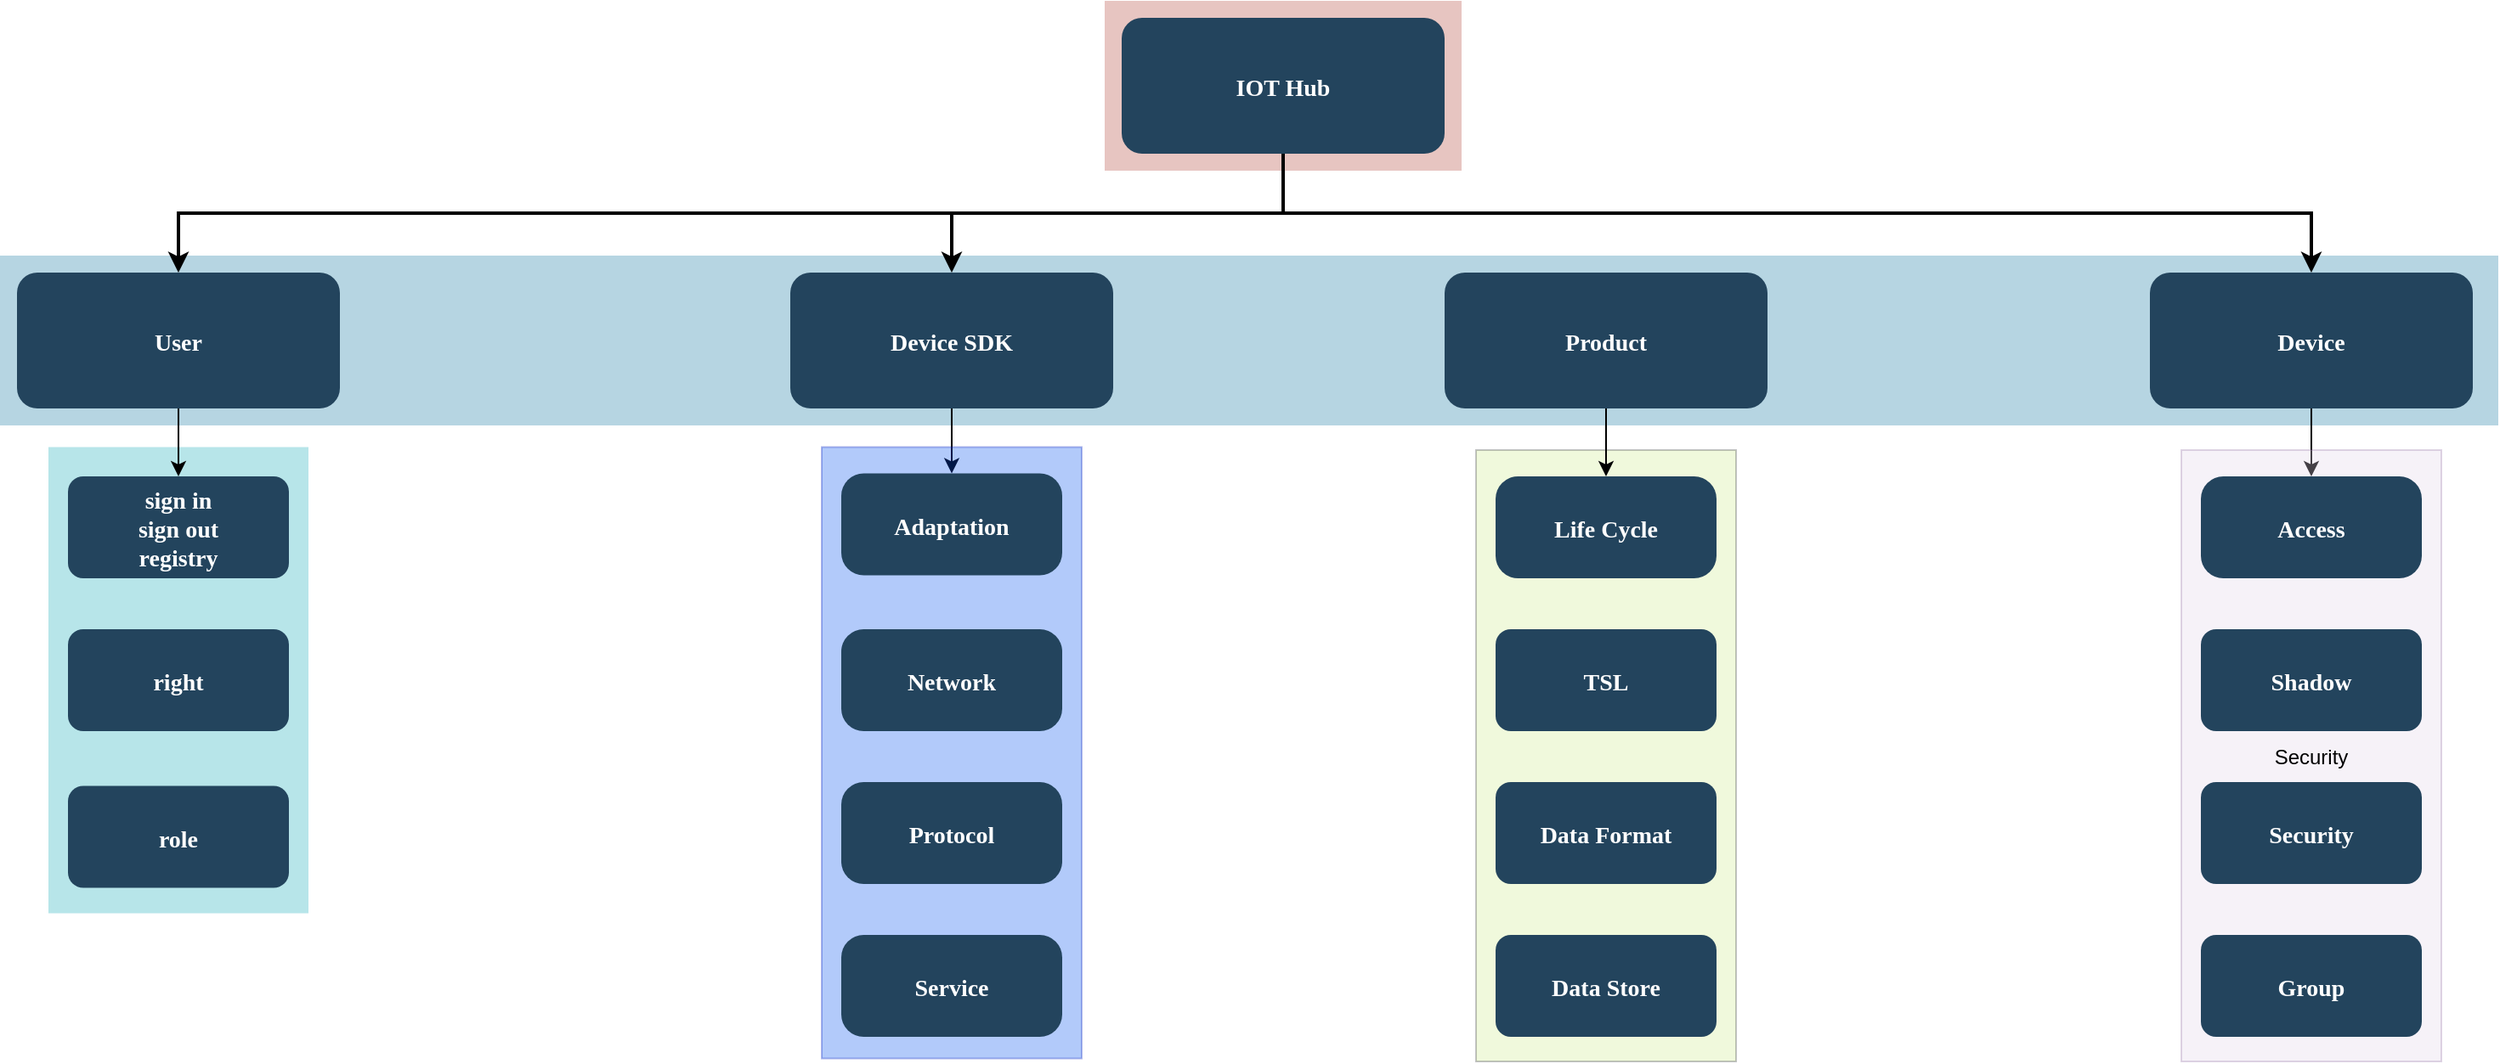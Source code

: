 <mxfile version="14.0.1" type="github">
  <diagram name="Page-1" id="2c0d36ab-eaac-3732-788b-9136903baeff">
    <mxGraphModel dx="1426" dy="713" grid="1" gridSize="10" guides="1" tooltips="1" connect="1" arrows="1" fold="1" page="1" pageScale="1.5" pageWidth="1169" pageHeight="827" background="#ffffff" math="0" shadow="0">
      <root>
        <mxCell id="0" />
        <mxCell id="1" parent="0" />
        <mxCell id="ZKz33Qd9J1jhkxHCTyg4-144" value="" style="fillColor=#cdeb8b;opacity=30;strokeColor=#36393d;" vertex="1" parent="1">
          <mxGeometry x="965.5" y="440" width="153" height="360" as="geometry" />
        </mxCell>
        <mxCell id="123" value="" style="fillColor=#AE4132;strokeColor=none;opacity=30;" parent="1" vertex="1">
          <mxGeometry x="747" y="175.5" width="210" height="100.0" as="geometry" />
        </mxCell>
        <mxCell id="122" value="" style="fillColor=#10739E;strokeColor=none;opacity=30;" parent="1" vertex="1">
          <mxGeometry x="97" y="325.5" width="1470" height="100.0" as="geometry" />
        </mxCell>
        <mxCell id="108" value="" style="fillColor=#12AAB5;strokeColor=none;opacity=30;" parent="1" vertex="1">
          <mxGeometry x="125.5" y="438.25" width="153" height="274.5" as="geometry" />
        </mxCell>
        <mxCell id="2" value="IOT Hub" style="rounded=1;fillColor=#23445D;gradientColor=none;strokeColor=none;fontColor=#FFFFFF;fontStyle=1;fontFamily=Tahoma;fontSize=14" parent="1" vertex="1">
          <mxGeometry x="757" y="185.5" width="190" height="80" as="geometry" />
        </mxCell>
        <mxCell id="ZKz33Qd9J1jhkxHCTyg4-154" value="" style="edgeStyle=orthogonalEdgeStyle;rounded=0;orthogonalLoop=1;jettySize=auto;html=1;" edge="1" parent="1" source="4" target="ZKz33Qd9J1jhkxHCTyg4-150">
          <mxGeometry relative="1" as="geometry" />
        </mxCell>
        <mxCell id="4" value="Device" style="rounded=1;fillColor=#23445D;gradientColor=none;strokeColor=none;fontColor=#FFFFFF;fontStyle=1;fontFamily=Tahoma;fontSize=14" parent="1" vertex="1">
          <mxGeometry x="1362.0" y="335.5" width="190" height="80" as="geometry" />
        </mxCell>
        <mxCell id="9" value="" style="edgeStyle=elbowEdgeStyle;elbow=vertical;strokeWidth=2;rounded=0" parent="1" source="2" target="4" edge="1">
          <mxGeometry x="337" y="215.5" width="100" height="100" as="geometry">
            <mxPoint x="337" y="315.5" as="sourcePoint" />
            <mxPoint x="437" y="215.5" as="targetPoint" />
          </mxGeometry>
        </mxCell>
        <mxCell id="ZKz33Qd9J1jhkxHCTyg4-148" value="" style="edgeStyle=orthogonalEdgeStyle;rounded=0;orthogonalLoop=1;jettySize=auto;html=1;" edge="1" parent="1" source="10" target="41">
          <mxGeometry relative="1" as="geometry" />
        </mxCell>
        <mxCell id="10" value="Product" style="rounded=1;fillColor=#23445D;gradientColor=none;strokeColor=none;fontColor=#FFFFFF;fontStyle=1;fontFamily=Tahoma;fontSize=14" parent="1" vertex="1">
          <mxGeometry x="947" y="335.5" width="190" height="80" as="geometry" />
        </mxCell>
        <mxCell id="ZKz33Qd9J1jhkxHCTyg4-160" value="" style="edgeStyle=orthogonalEdgeStyle;rounded=0;orthogonalLoop=1;jettySize=auto;html=1;" edge="1" parent="1" source="12" target="ZKz33Qd9J1jhkxHCTyg4-156">
          <mxGeometry relative="1" as="geometry" />
        </mxCell>
        <mxCell id="12" value="Device SDK" style="rounded=1;fillColor=#23445D;gradientColor=none;strokeColor=none;fontColor=#FFFFFF;fontStyle=1;fontFamily=Tahoma;fontSize=14" parent="1" vertex="1">
          <mxGeometry x="562.0" y="335.5" width="190" height="80" as="geometry" />
        </mxCell>
        <mxCell id="ZKz33Qd9J1jhkxHCTyg4-147" value="" style="edgeStyle=orthogonalEdgeStyle;rounded=0;orthogonalLoop=1;jettySize=auto;html=1;" edge="1" parent="1" source="13" target="14">
          <mxGeometry relative="1" as="geometry" />
        </mxCell>
        <mxCell id="13" value="User" style="rounded=1;fillColor=#23445D;gradientColor=none;strokeColor=none;fontColor=#FFFFFF;fontStyle=1;fontFamily=Tahoma;fontSize=14" parent="1" vertex="1">
          <mxGeometry x="107" y="335.5" width="190" height="80" as="geometry" />
        </mxCell>
        <mxCell id="14" value="sign in&#xa;sign out&#xa;registry" style="rounded=1;fillColor=#23445D;gradientColor=none;strokeColor=none;fontColor=#FFFFFF;fontStyle=1;fontFamily=Tahoma;fontSize=14" parent="1" vertex="1">
          <mxGeometry x="137" y="455.5" width="130" height="60" as="geometry" />
        </mxCell>
        <mxCell id="15" value="right" style="rounded=1;fillColor=#23445D;gradientColor=none;strokeColor=none;fontColor=#FFFFFF;fontStyle=1;fontFamily=Tahoma;fontSize=14" parent="1" vertex="1">
          <mxGeometry x="137" y="545.5" width="130" height="60" as="geometry" />
        </mxCell>
        <mxCell id="41" value="Life Cycle" style="rounded=1;fillColor=#23445D;gradientColor=none;strokeColor=none;fontColor=#FFFFFF;fontStyle=1;fontFamily=Tahoma;fontSize=14;arcSize=22;" parent="1" vertex="1">
          <mxGeometry x="977" y="455.5" width="130" height="60" as="geometry" />
        </mxCell>
        <mxCell id="42" value="TSL" style="rounded=1;fillColor=#23445D;gradientColor=none;strokeColor=none;fontColor=#FFFFFF;fontStyle=1;fontFamily=Tahoma;fontSize=14" parent="1" vertex="1">
          <mxGeometry x="977" y="545.5" width="130" height="60" as="geometry" />
        </mxCell>
        <mxCell id="43" value="Data Format" style="rounded=1;fillColor=#23445D;gradientColor=none;strokeColor=none;fontColor=#FFFFFF;fontStyle=1;fontFamily=Tahoma;fontSize=14" parent="1" vertex="1">
          <mxGeometry x="977" y="635.5" width="130" height="60" as="geometry" />
        </mxCell>
        <mxCell id="59" value="" style="edgeStyle=elbowEdgeStyle;elbow=vertical;strokeWidth=2;rounded=0" parent="1" source="2" target="12" edge="1">
          <mxGeometry x="347" y="225.5" width="100" height="100" as="geometry">
            <mxPoint x="862.0" y="275.5" as="sourcePoint" />
            <mxPoint x="1467.0" y="345.5" as="targetPoint" />
          </mxGeometry>
        </mxCell>
        <mxCell id="61" value="" style="edgeStyle=elbowEdgeStyle;elbow=vertical;strokeWidth=2;rounded=0" parent="1" source="2" target="13" edge="1">
          <mxGeometry x="-23" y="135.5" width="100" height="100" as="geometry">
            <mxPoint x="-23" y="235.5" as="sourcePoint" />
            <mxPoint x="77" y="135.5" as="targetPoint" />
          </mxGeometry>
        </mxCell>
        <mxCell id="ZKz33Qd9J1jhkxHCTyg4-129" value="role" style="rounded=1;fillColor=#23445D;gradientColor=none;strokeColor=none;fontColor=#FFFFFF;fontStyle=1;fontFamily=Tahoma;fontSize=14" vertex="1" parent="1">
          <mxGeometry x="137" y="637.75" width="130" height="60" as="geometry" />
        </mxCell>
        <mxCell id="ZKz33Qd9J1jhkxHCTyg4-140" value="Data Store" style="rounded=1;fillColor=#23445D;gradientColor=none;strokeColor=none;fontColor=#FFFFFF;fontStyle=1;fontFamily=Tahoma;fontSize=14" vertex="1" parent="1">
          <mxGeometry x="977" y="725.5" width="130" height="60" as="geometry" />
        </mxCell>
        <mxCell id="ZKz33Qd9J1jhkxHCTyg4-149" value="Security" style="fillColor=#e1d5e7;opacity=30;strokeColor=#9673a6;" vertex="1" parent="1">
          <mxGeometry x="1380.5" y="440" width="153" height="360" as="geometry" />
        </mxCell>
        <mxCell id="ZKz33Qd9J1jhkxHCTyg4-150" value="Access" style="rounded=1;fillColor=#23445D;gradientColor=none;strokeColor=none;fontColor=#FFFFFF;fontStyle=1;fontFamily=Tahoma;fontSize=14;arcSize=22;" vertex="1" parent="1">
          <mxGeometry x="1392" y="455.5" width="130" height="60" as="geometry" />
        </mxCell>
        <mxCell id="ZKz33Qd9J1jhkxHCTyg4-151" value="Shadow" style="rounded=1;fillColor=#23445D;gradientColor=none;strokeColor=none;fontColor=#FFFFFF;fontStyle=1;fontFamily=Tahoma;fontSize=14" vertex="1" parent="1">
          <mxGeometry x="1392" y="545.5" width="130" height="60" as="geometry" />
        </mxCell>
        <mxCell id="ZKz33Qd9J1jhkxHCTyg4-155" value="" style="fillColor=#0050ef;opacity=30;strokeColor=#001DBC;fontColor=#ffffff;" vertex="1" parent="1">
          <mxGeometry x="580.5" y="438.25" width="153" height="360" as="geometry" />
        </mxCell>
        <mxCell id="ZKz33Qd9J1jhkxHCTyg4-156" value="Adaptation" style="rounded=1;fillColor=#23445D;gradientColor=none;strokeColor=none;fontColor=#FFFFFF;fontStyle=1;fontFamily=Tahoma;fontSize=14;arcSize=22;" vertex="1" parent="1">
          <mxGeometry x="592" y="453.75" width="130" height="60" as="geometry" />
        </mxCell>
        <mxCell id="ZKz33Qd9J1jhkxHCTyg4-161" value="Network" style="rounded=1;fillColor=#23445D;gradientColor=none;strokeColor=none;fontColor=#FFFFFF;fontStyle=1;fontFamily=Tahoma;fontSize=14;arcSize=22;" vertex="1" parent="1">
          <mxGeometry x="592" y="545.5" width="130" height="60" as="geometry" />
        </mxCell>
        <mxCell id="ZKz33Qd9J1jhkxHCTyg4-162" value="Protocol" style="rounded=1;fillColor=#23445D;gradientColor=none;strokeColor=none;fontColor=#FFFFFF;fontStyle=1;fontFamily=Tahoma;fontSize=14;arcSize=22;" vertex="1" parent="1">
          <mxGeometry x="592" y="635.5" width="130" height="60" as="geometry" />
        </mxCell>
        <mxCell id="ZKz33Qd9J1jhkxHCTyg4-163" value="Service" style="rounded=1;fillColor=#23445D;gradientColor=none;strokeColor=none;fontColor=#FFFFFF;fontStyle=1;fontFamily=Tahoma;fontSize=14;arcSize=22;" vertex="1" parent="1">
          <mxGeometry x="592" y="725.5" width="130" height="60" as="geometry" />
        </mxCell>
        <mxCell id="ZKz33Qd9J1jhkxHCTyg4-164" value="Security" style="rounded=1;fillColor=#23445D;gradientColor=none;strokeColor=none;fontColor=#FFFFFF;fontStyle=1;fontFamily=Tahoma;fontSize=14" vertex="1" parent="1">
          <mxGeometry x="1392" y="635.5" width="130" height="60" as="geometry" />
        </mxCell>
        <mxCell id="ZKz33Qd9J1jhkxHCTyg4-165" value="Group" style="rounded=1;fillColor=#23445D;gradientColor=none;strokeColor=none;fontColor=#FFFFFF;fontStyle=1;fontFamily=Tahoma;fontSize=14" vertex="1" parent="1">
          <mxGeometry x="1392" y="725.5" width="130" height="60" as="geometry" />
        </mxCell>
      </root>
    </mxGraphModel>
  </diagram>
</mxfile>
